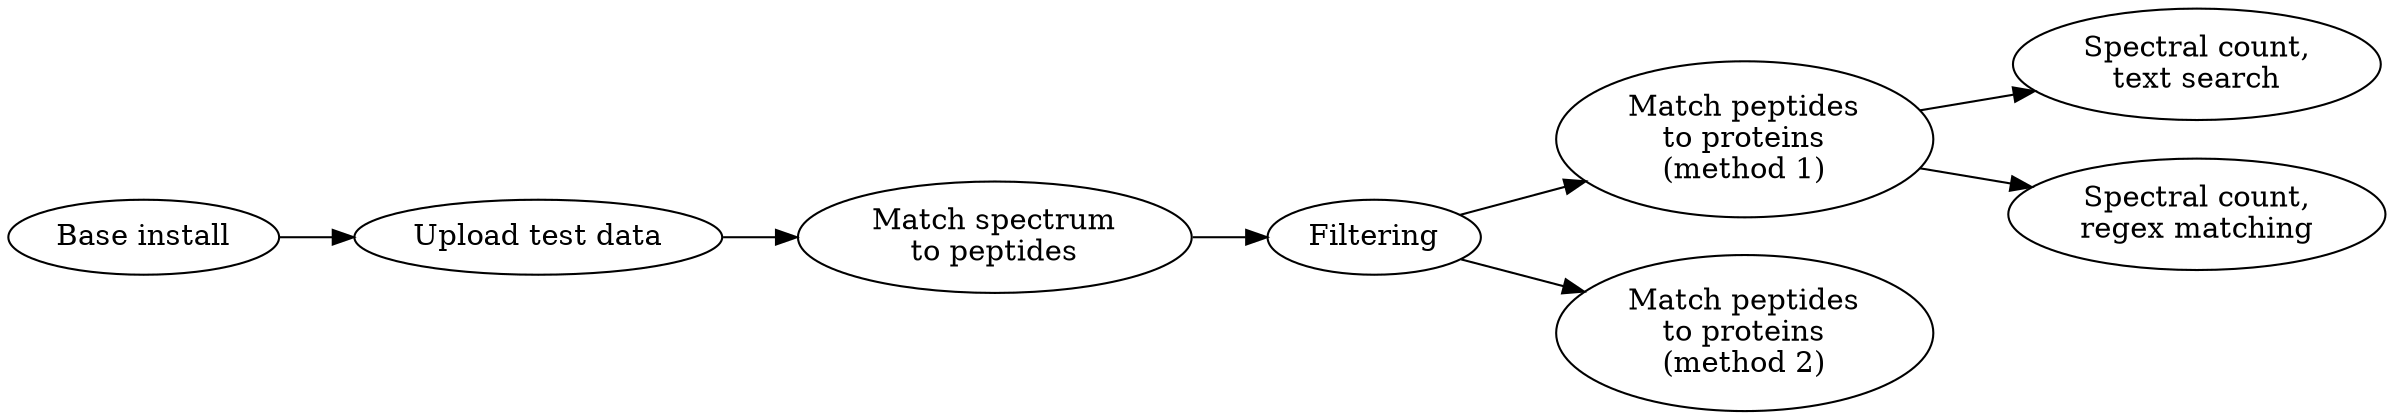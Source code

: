 digraph G {
	rankdir=LR;
      "Base install" -> "Upload test data" -> "Match spectrum\nto peptides" -> F;
      F  [label="Filtering"];
      F -> M;
      M  [label="Match peptides\nto proteins\n(method 1)"];
      F -> "Match peptides\nto proteins\n(method 2)";
      M -> "Spectral count,\ntext search";
      M -> "Spectral count,\nregex matching";
}